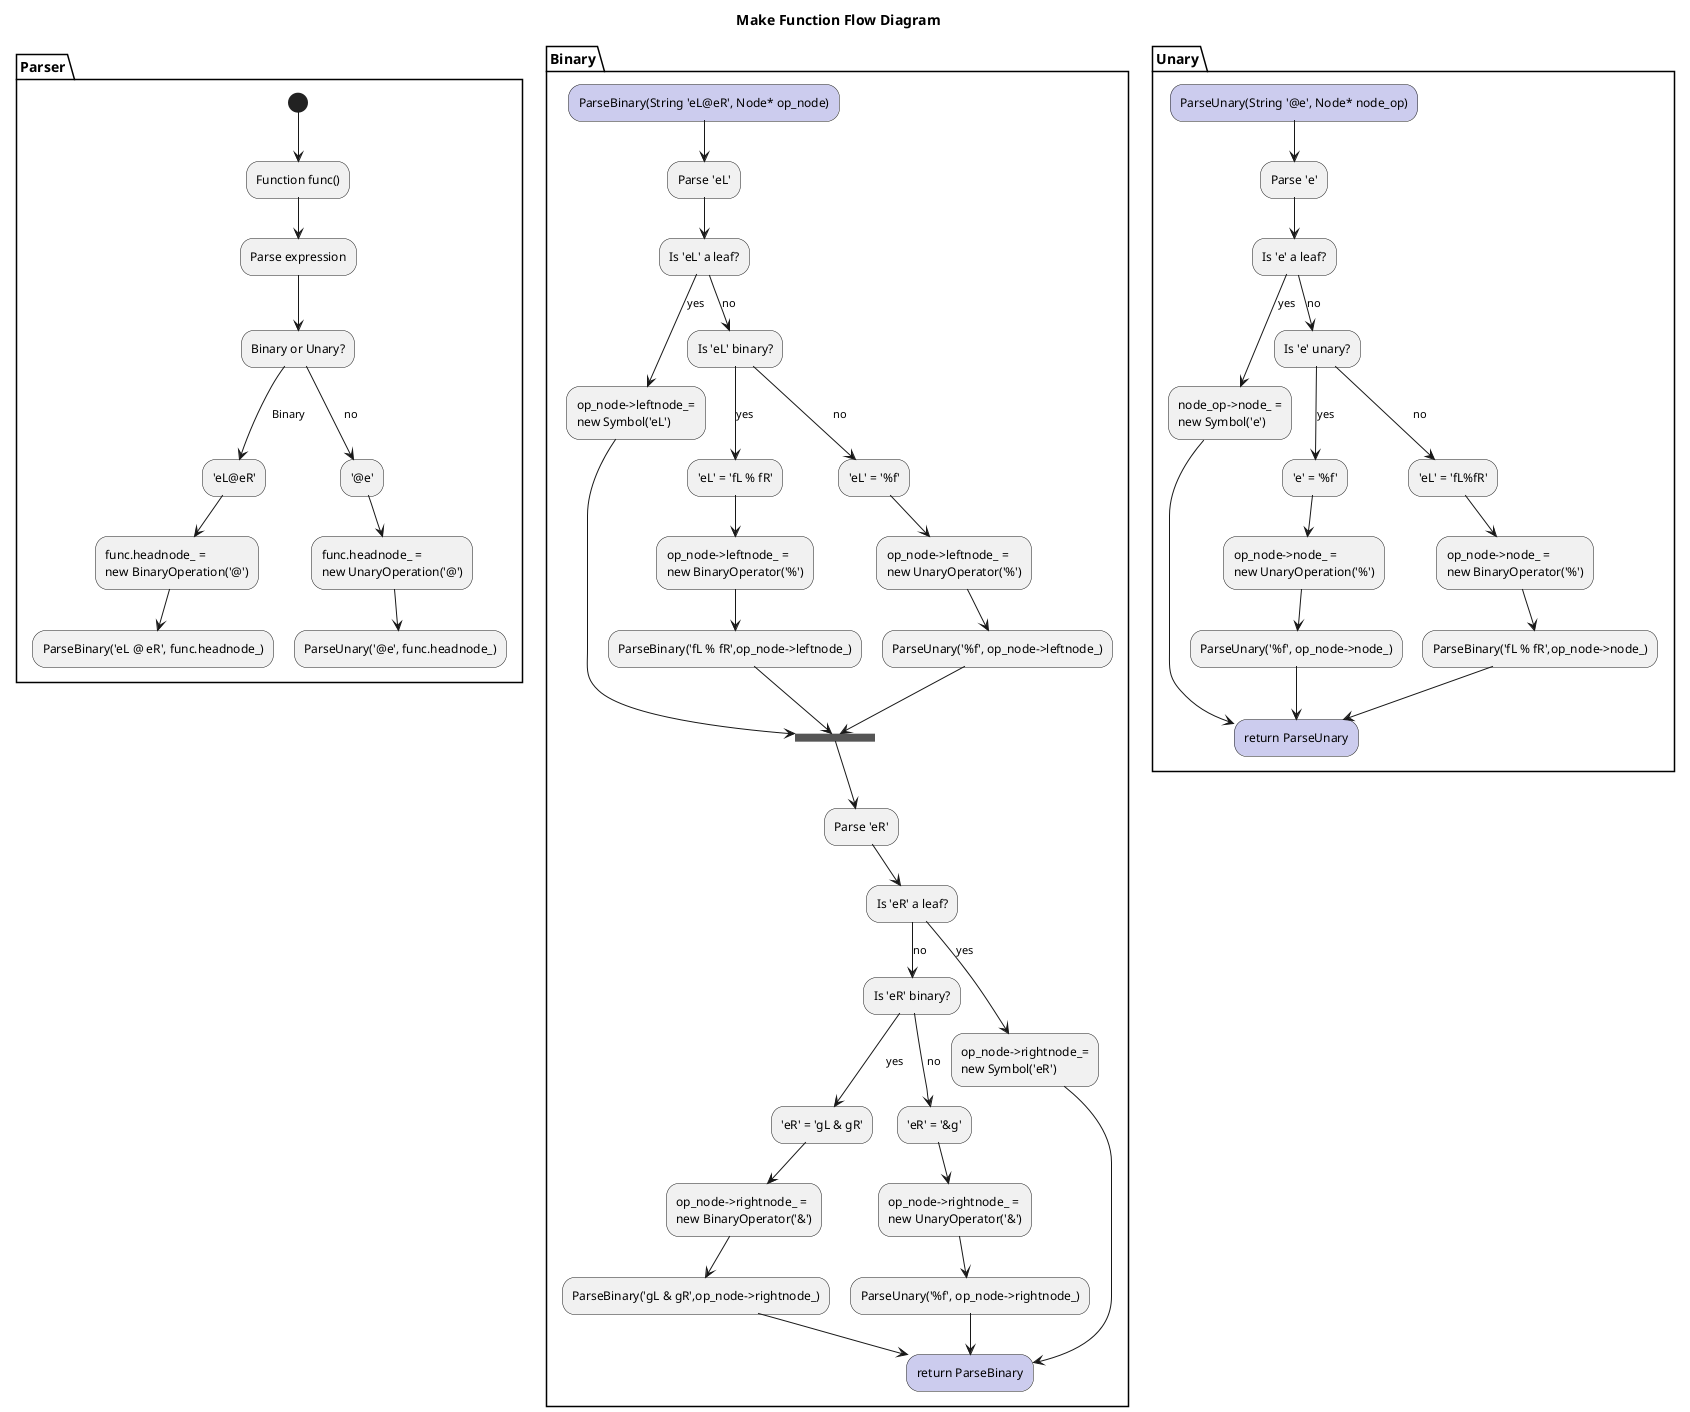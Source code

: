 @startuml
title Make Function Flow Diagram

partition Parser {
(*) --> Function func()
--> Parse expression
--> "Binary or Unary?"
-->[Binary] "'eL@eR'"
-->"func.headnode_ =
new BinaryOperation('@')"
-->"ParseBinary('eL @ eR', func.headnode_)"

"Binary or Unary?" -->[no] "'@e'"
--> "func.headnode_ =
new UnaryOperation('@')"
--> ParseUnary('@e', func.headnode_)
}

partition Binary {
"ParseBinary(String 'eL@eR', Node* op_node)" #CCCCEE --> Parse 'eL'
--> "Is 'eL' a leaf?"
-->[yes] "op_node->leftnode_=
new Symbol('eL')"
-->===LEFTDONE===
--> "Parse 'eR'"
--> "Is 'eR' a leaf?"
-->[no] "Is 'eR' binary?"
-->[yes] "'eR' = 'gL & gR'"
--> "op_node->rightnode_ = 
new BinaryOperator('&')"
--> ParseBinary('gL & gR',op_node->rightnode_)
-->"return ParseBinary" as Bret #CCCCEE

"Is 'eL' a leaf?"-->[no] "Is 'eL' binary?"
-->[yes] "'eL' = 'fL % fR'"
--> "op_node->leftnode_ = 
new BinaryOperator('%')"
--> ParseBinary('fL % fR',op_node->leftnode_)
-->===LEFTDONE===


"Is 'eL' binary?" -->[no] "'eL' = '%f'"
--> "op_node->leftnode_ =
new UnaryOperator('%')"
--> ParseUnary('%f', op_node->leftnode_)
-->===LEFTDONE===


"Is 'eR' binary?" -->[no] "'eR' = '&g'"
--> "op_node->rightnode_ =
new UnaryOperator('&')"
--> ParseUnary('%f', op_node->rightnode_)
-->Bret

"Is 'eR' a leaf?" -->[yes] "op_node->rightnode_=
new Symbol('eR')"
-->Bret

}



partition Unary {
"ParseUnary(String '@e', Node* node_op)" #CCCCEE --> "Parse 'e'"
--> "Is 'e' a leaf?"
-->[yes] "node_op->node_ =
new Symbol('e')"
-->"return ParseUnary" as Uret #CCCCEE

"Is 'e' a leaf?" -->[no] "Is 'e' unary?"
-->[yes] "'e' = '%f'"
--> "op_node->node_ =
new UnaryOperation('%')"
--> "ParseUnary('%f', op_node->node_)"
-->Uret

"Is 'e' unary?" -->[no] "'eL' = 'fL%fR'"
--> "op_node->node_ = 
new BinaryOperator('%')"
--> ParseBinary('fL % fR',op_node->node_)
-->Uret






}



@enduml